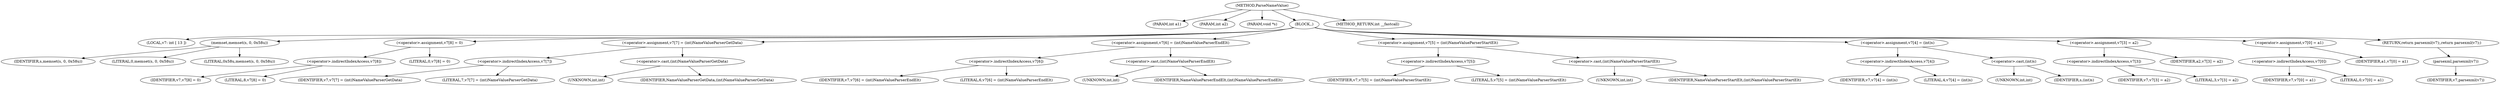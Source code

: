 digraph ParseNameValue {  
"1000102" [label = "(METHOD,ParseNameValue)" ]
"1000103" [label = "(PARAM,int a1)" ]
"1000104" [label = "(PARAM,int a2)" ]
"1000105" [label = "(PARAM,void *s)" ]
"1000106" [label = "(BLOCK,,)" ]
"1000107" [label = "(LOCAL,v7: int [ 13 ])" ]
"1000108" [label = "(memset,memset(s, 0, 0x58u))" ]
"1000109" [label = "(IDENTIFIER,s,memset(s, 0, 0x58u))" ]
"1000110" [label = "(LITERAL,0,memset(s, 0, 0x58u))" ]
"1000111" [label = "(LITERAL,0x58u,memset(s, 0, 0x58u))" ]
"1000112" [label = "(<operator>.assignment,v7[8] = 0)" ]
"1000113" [label = "(<operator>.indirectIndexAccess,v7[8])" ]
"1000114" [label = "(IDENTIFIER,v7,v7[8] = 0)" ]
"1000115" [label = "(LITERAL,8,v7[8] = 0)" ]
"1000116" [label = "(LITERAL,0,v7[8] = 0)" ]
"1000117" [label = "(<operator>.assignment,v7[7] = (int)NameValueParserGetData)" ]
"1000118" [label = "(<operator>.indirectIndexAccess,v7[7])" ]
"1000119" [label = "(IDENTIFIER,v7,v7[7] = (int)NameValueParserGetData)" ]
"1000120" [label = "(LITERAL,7,v7[7] = (int)NameValueParserGetData)" ]
"1000121" [label = "(<operator>.cast,(int)NameValueParserGetData)" ]
"1000122" [label = "(UNKNOWN,int,int)" ]
"1000123" [label = "(IDENTIFIER,NameValueParserGetData,(int)NameValueParserGetData)" ]
"1000124" [label = "(<operator>.assignment,v7[6] = (int)NameValueParserEndElt)" ]
"1000125" [label = "(<operator>.indirectIndexAccess,v7[6])" ]
"1000126" [label = "(IDENTIFIER,v7,v7[6] = (int)NameValueParserEndElt)" ]
"1000127" [label = "(LITERAL,6,v7[6] = (int)NameValueParserEndElt)" ]
"1000128" [label = "(<operator>.cast,(int)NameValueParserEndElt)" ]
"1000129" [label = "(UNKNOWN,int,int)" ]
"1000130" [label = "(IDENTIFIER,NameValueParserEndElt,(int)NameValueParserEndElt)" ]
"1000131" [label = "(<operator>.assignment,v7[5] = (int)NameValueParserStartElt)" ]
"1000132" [label = "(<operator>.indirectIndexAccess,v7[5])" ]
"1000133" [label = "(IDENTIFIER,v7,v7[5] = (int)NameValueParserStartElt)" ]
"1000134" [label = "(LITERAL,5,v7[5] = (int)NameValueParserStartElt)" ]
"1000135" [label = "(<operator>.cast,(int)NameValueParserStartElt)" ]
"1000136" [label = "(UNKNOWN,int,int)" ]
"1000137" [label = "(IDENTIFIER,NameValueParserStartElt,(int)NameValueParserStartElt)" ]
"1000138" [label = "(<operator>.assignment,v7[4] = (int)s)" ]
"1000139" [label = "(<operator>.indirectIndexAccess,v7[4])" ]
"1000140" [label = "(IDENTIFIER,v7,v7[4] = (int)s)" ]
"1000141" [label = "(LITERAL,4,v7[4] = (int)s)" ]
"1000142" [label = "(<operator>.cast,(int)s)" ]
"1000143" [label = "(UNKNOWN,int,int)" ]
"1000144" [label = "(IDENTIFIER,s,(int)s)" ]
"1000145" [label = "(<operator>.assignment,v7[3] = a2)" ]
"1000146" [label = "(<operator>.indirectIndexAccess,v7[3])" ]
"1000147" [label = "(IDENTIFIER,v7,v7[3] = a2)" ]
"1000148" [label = "(LITERAL,3,v7[3] = a2)" ]
"1000149" [label = "(IDENTIFIER,a2,v7[3] = a2)" ]
"1000150" [label = "(<operator>.assignment,v7[0] = a1)" ]
"1000151" [label = "(<operator>.indirectIndexAccess,v7[0])" ]
"1000152" [label = "(IDENTIFIER,v7,v7[0] = a1)" ]
"1000153" [label = "(LITERAL,0,v7[0] = a1)" ]
"1000154" [label = "(IDENTIFIER,a1,v7[0] = a1)" ]
"1000155" [label = "(RETURN,return parsexml(v7);,return parsexml(v7);)" ]
"1000156" [label = "(parsexml,parsexml(v7))" ]
"1000157" [label = "(IDENTIFIER,v7,parsexml(v7))" ]
"1000158" [label = "(METHOD_RETURN,int __fastcall)" ]
  "1000102" -> "1000103" 
  "1000102" -> "1000104" 
  "1000102" -> "1000105" 
  "1000102" -> "1000106" 
  "1000102" -> "1000158" 
  "1000106" -> "1000107" 
  "1000106" -> "1000108" 
  "1000106" -> "1000112" 
  "1000106" -> "1000117" 
  "1000106" -> "1000124" 
  "1000106" -> "1000131" 
  "1000106" -> "1000138" 
  "1000106" -> "1000145" 
  "1000106" -> "1000150" 
  "1000106" -> "1000155" 
  "1000108" -> "1000109" 
  "1000108" -> "1000110" 
  "1000108" -> "1000111" 
  "1000112" -> "1000113" 
  "1000112" -> "1000116" 
  "1000113" -> "1000114" 
  "1000113" -> "1000115" 
  "1000117" -> "1000118" 
  "1000117" -> "1000121" 
  "1000118" -> "1000119" 
  "1000118" -> "1000120" 
  "1000121" -> "1000122" 
  "1000121" -> "1000123" 
  "1000124" -> "1000125" 
  "1000124" -> "1000128" 
  "1000125" -> "1000126" 
  "1000125" -> "1000127" 
  "1000128" -> "1000129" 
  "1000128" -> "1000130" 
  "1000131" -> "1000132" 
  "1000131" -> "1000135" 
  "1000132" -> "1000133" 
  "1000132" -> "1000134" 
  "1000135" -> "1000136" 
  "1000135" -> "1000137" 
  "1000138" -> "1000139" 
  "1000138" -> "1000142" 
  "1000139" -> "1000140" 
  "1000139" -> "1000141" 
  "1000142" -> "1000143" 
  "1000142" -> "1000144" 
  "1000145" -> "1000146" 
  "1000145" -> "1000149" 
  "1000146" -> "1000147" 
  "1000146" -> "1000148" 
  "1000150" -> "1000151" 
  "1000150" -> "1000154" 
  "1000151" -> "1000152" 
  "1000151" -> "1000153" 
  "1000155" -> "1000156" 
  "1000156" -> "1000157" 
}
